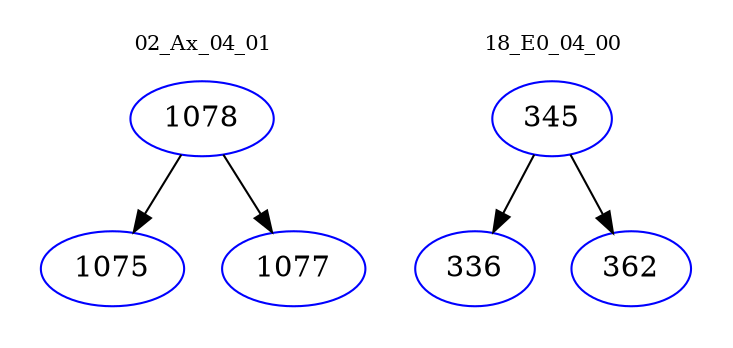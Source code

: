 digraph{
subgraph cluster_0 {
color = white
label = "02_Ax_04_01";
fontsize=10;
T0_1078 [label="1078", color="blue"]
T0_1078 -> T0_1075 [color="black"]
T0_1075 [label="1075", color="blue"]
T0_1078 -> T0_1077 [color="black"]
T0_1077 [label="1077", color="blue"]
}
subgraph cluster_1 {
color = white
label = "18_E0_04_00";
fontsize=10;
T1_345 [label="345", color="blue"]
T1_345 -> T1_336 [color="black"]
T1_336 [label="336", color="blue"]
T1_345 -> T1_362 [color="black"]
T1_362 [label="362", color="blue"]
}
}
